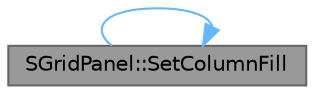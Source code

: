 digraph "SGridPanel::SetColumnFill"
{
 // INTERACTIVE_SVG=YES
 // LATEX_PDF_SIZE
  bgcolor="transparent";
  edge [fontname=Helvetica,fontsize=10,labelfontname=Helvetica,labelfontsize=10];
  node [fontname=Helvetica,fontsize=10,shape=box,height=0.2,width=0.4];
  rankdir="LR";
  Node1 [id="Node000001",label="SGridPanel::SetColumnFill",height=0.2,width=0.4,color="gray40", fillcolor="grey60", style="filled", fontcolor="black",tooltip="Specify a column to stretch instead of sizing to content."];
  Node1 -> Node1 [id="edge1_Node000001_Node000001",color="steelblue1",style="solid",tooltip=" "];
}
